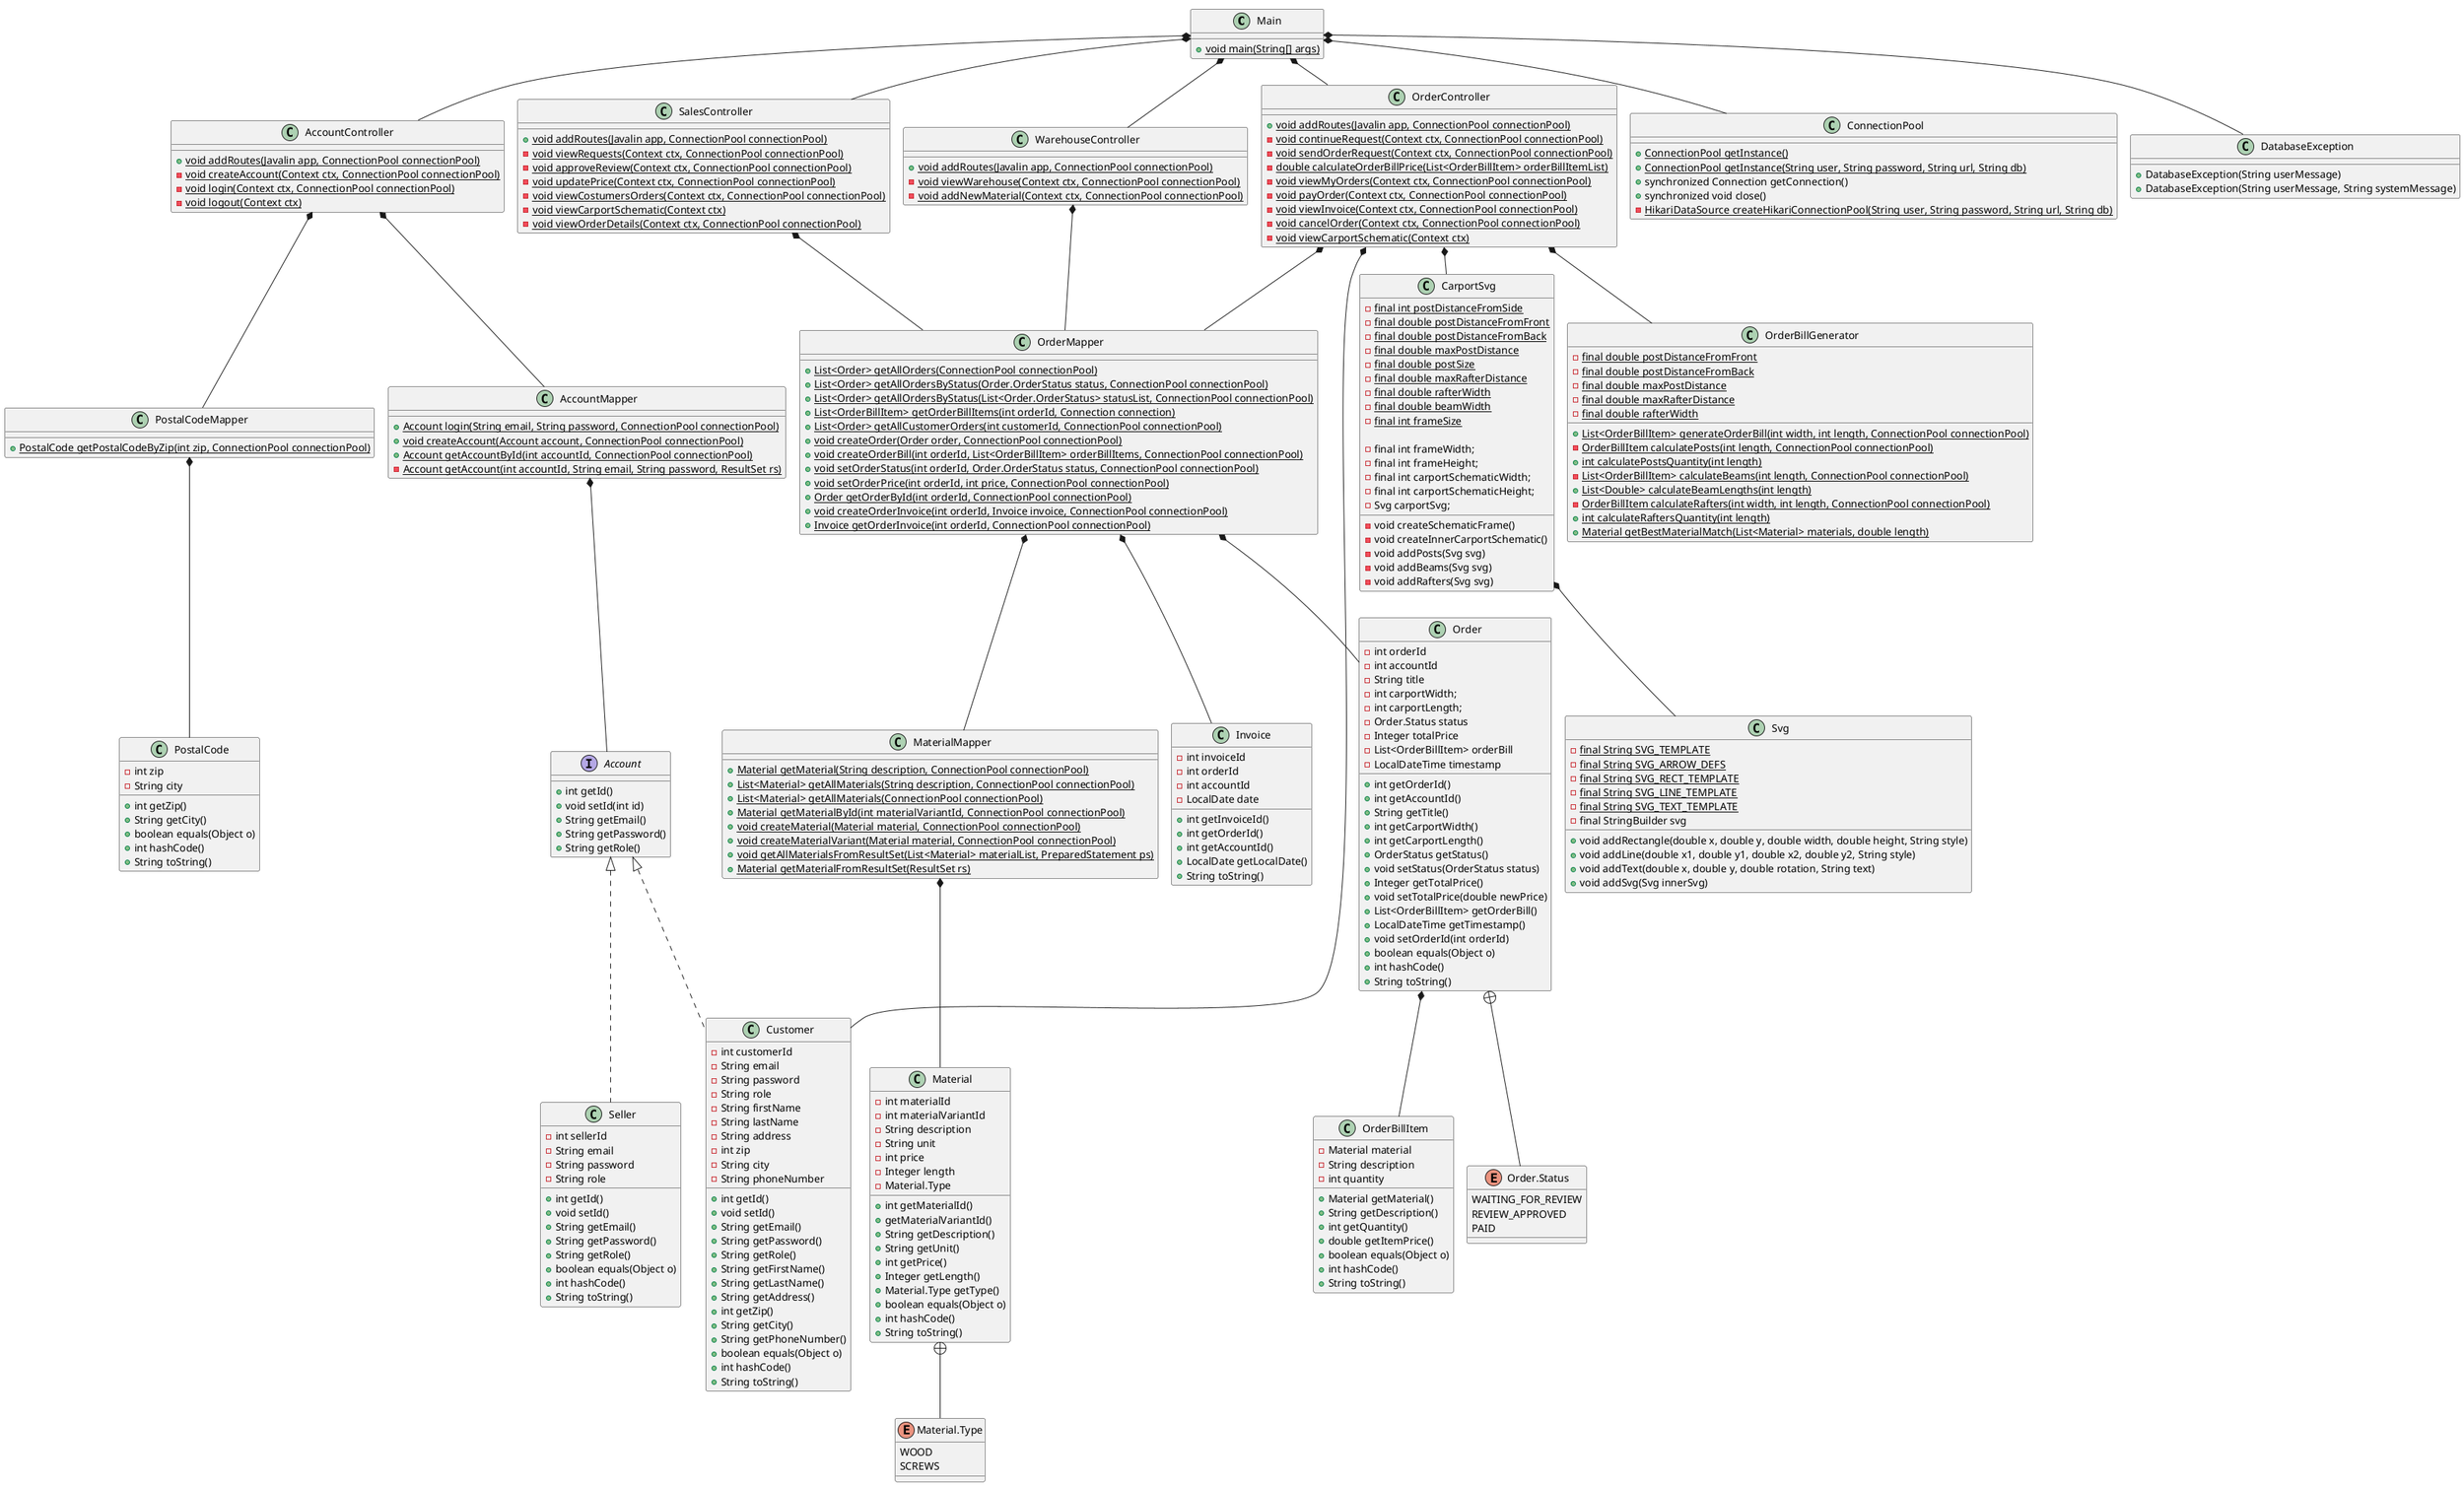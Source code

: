 @startuml
'https://plantuml.com/class-diagram
!pragma layout smetana
set separator none

class Main {
    + {static} void main(String[] args)
}

class AccountController {
    + {static} void addRoutes(Javalin app, ConnectionPool connectionPool)
    - {static} void createAccount(Context ctx, ConnectionPool connectionPool)
    - {static} void login(Context ctx, ConnectionPool connectionPool)
    - {static} void logout(Context ctx)
}

class SalesController {
    + {static} void addRoutes(Javalin app, ConnectionPool connectionPool)
    - {static} void viewRequests(Context ctx, ConnectionPool connectionPool)
    - {static} void approveReview(Context ctx, ConnectionPool connectionPool)
    - {static} void updatePrice(Context ctx, ConnectionPool connectionPool)
    - {static} void viewCostumersOrders(Context ctx, ConnectionPool connectionPool)
    - {static} void viewCarportSchematic(Context ctx)
    - {static} void viewOrderDetails(Context ctx, ConnectionPool connectionPool)
}

class OrderController {
    + {static} void addRoutes(Javalin app, ConnectionPool connectionPool)
    - {static} void continueRequest(Context ctx, ConnectionPool connectionPool)
    - {static} void sendOrderRequest(Context ctx, ConnectionPool connectionPool)
    - {static} double calculateOrderBillPrice(List<OrderBillItem> orderBillItemList)
    - {static} void viewMyOrders(Context ctx, ConnectionPool connectionPool)
    - {static} void payOrder(Context ctx, ConnectionPool connectionPool)
    - {static} void viewInvoice(Context ctx, ConnectionPool connectionPool)
    - {static} void cancelOrder(Context ctx, ConnectionPool connectionPool)
    - {static} void viewCarportSchematic(Context ctx)
}

class WarehouseController {
    + {static} void addRoutes(Javalin app, ConnectionPool connectionPool)
    - {static} void viewWarehouse(Context ctx, ConnectionPool connectionPool)
    - {static} void addNewMaterial(Context ctx, ConnectionPool connectionPool)
}

class AccountMapper {
    + {static} Account login(String email, String password, ConnectionPool connectionPool)
    + {static} void createAccount(Account account, ConnectionPool connectionPool)
    + {static} Account getAccountById(int accountId, ConnectionPool connectionPool)
    - {static} Account getAccount(int accountId, String email, String password, ResultSet rs)
}

class OrderMapper {
    + {static} List<Order> getAllOrders(ConnectionPool connectionPool)
    + {static} List<Order> getAllOrdersByStatus(Order.OrderStatus status, ConnectionPool connectionPool)
    + {static} List<Order> getAllOrdersByStatus(List<Order.OrderStatus> statusList, ConnectionPool connectionPool)
    + {static} List<OrderBillItem> getOrderBillItems(int orderId, Connection connection)
    + {static} List<Order> getAllCustomerOrders(int customerId, ConnectionPool connectionPool)
    + {static} void createOrder(Order order, ConnectionPool connectionPool)
    + {static} void createOrderBill(int orderId, List<OrderBillItem> orderBillItems, ConnectionPool connectionPool)
    + {static} void setOrderStatus(int orderId, Order.OrderStatus status, ConnectionPool connectionPool)
    + {static} void setOrderPrice(int orderId, int price, ConnectionPool connectionPool)
    + {static} Order getOrderById(int orderId, ConnectionPool connectionPool)
    + {static} void createOrderInvoice(int orderId, Invoice invoice, ConnectionPool connectionPool)
    + {static} Invoice getOrderInvoice(int orderId, ConnectionPool connectionPool)
}

class MaterialMapper {
    + {static} Material getMaterial(String description, ConnectionPool connectionPool)
    + {static} List<Material> getAllMaterials(String description, ConnectionPool connectionPool)
    + {static} List<Material> getAllMaterials(ConnectionPool connectionPool)
    + {static} Material getMaterialById(int materialVariantId, ConnectionPool connectionPool)
    + {static} void createMaterial(Material material, ConnectionPool connectionPool)
    + {static} void createMaterialVariant(Material material, ConnectionPool connectionPool)
    + {static} void getAllMaterialsFromResultSet(List<Material> materialList, PreparedStatement ps)
    + {static} Material getMaterialFromResultSet(ResultSet rs)
}

class PostalCodeMapper {
    + {static} PostalCode getPostalCodeByZip(int zip, ConnectionPool connectionPool)
}

class ConnectionPool {
    + {static} ConnectionPool getInstance()
    + {static} ConnectionPool getInstance(String user, String password, String url, String db)
    + synchronized Connection getConnection()
    + synchronized void close()
    - {static} HikariDataSource createHikariConnectionPool(String user, String password, String url, String db)
}

class DatabaseException {
    + DatabaseException(String userMessage)
    + DatabaseException(String userMessage, String systemMessage)
}

class CarportSvg {
    - {static} final int postDistanceFromSide
    - {static} final double postDistanceFromFront
    - {static} final double postDistanceFromBack
    - {static} final double maxPostDistance
    - {static} final double postSize
    - {static} final double maxRafterDistance
    - {static} final double rafterWidth
    - {static} final double beamWidth
    - {static} final int frameSize

    - final int frameWidth;
    - final int frameHeight;
    - final int carportSchematicWidth;
    - final int carportSchematicHeight;
    - Svg carportSvg;

    - void createSchematicFrame()
    - void createInnerCarportSchematic()
    - void addPosts(Svg svg)
    - void addBeams(Svg svg)
    - void addRafters(Svg svg)
}

interface Account {
    + int getId()
    + void setId(int id)
    + String getEmail()
    + String getPassword()
    + String getRole()
}

class Seller implements Account {
    - int sellerId
    - String email
    - String password
    - String role

    + int getId()
    + void setId()
    + String getEmail()
    + String getPassword()
    + String getRole()
    + boolean equals(Object o)
    + int hashCode()
    + String toString()
}

class Customer implements Account {
    - int customerId
    - String email
    - String password
    - String role
    - String firstName
    - String lastName
    - String address
    - int zip
    - String city
    - String phoneNumber

    + int getId()
    + void setId()
    + String getEmail()
    + String getPassword()
    + String getRole()
    + String getFirstName()
    + String getLastName()
    + String getAddress()
    + int getZip()
    + String getCity()
    + String getPhoneNumber()
    + boolean equals(Object o)
    + int hashCode()
    + String toString()
}

class OrderBillGenerator {
    - {static} final double postDistanceFromFront
    - {static} final double postDistanceFromBack
    - {static} final double maxPostDistance
    - {static} final double maxRafterDistance
    - {static} final double rafterWidth

    + {static} List<OrderBillItem> generateOrderBill(int width, int length, ConnectionPool connectionPool)
    - {static} OrderBillItem calculatePosts(int length, ConnectionPool connectionPool)
    + {static} int calculatePostsQuantity(int length)
    - {static} List<OrderBillItem> calculateBeams(int length, ConnectionPool connectionPool)
    + {static} List<Double> calculateBeamLengths(int length)
    - {static} OrderBillItem calculateRafters(int width, int length, ConnectionPool connectionPool)
    + {static} int calculateRaftersQuantity(int length)
    + {static} Material getBestMaterialMatch(List<Material> materials, double length)
}

class Svg {
    - {static} final String SVG_TEMPLATE
    - {static} final String SVG_ARROW_DEFS
    - {static} final String SVG_RECT_TEMPLATE
    - {static} final String SVG_LINE_TEMPLATE
    - {static} final String SVG_TEXT_TEMPLATE
    - final StringBuilder svg

    + void addRectangle(double x, double y, double width, double height, String style)
    + void addLine(double x1, double y1, double x2, double y2, String style)
    + void addText(double x, double y, double rotation, String text)
    + void addSvg(Svg innerSvg)
}

class Order {
    - int orderId
    - int accountId
    - String title
    - int carportWidth;
    - int carportLength;
    - Order.Status status
    - Integer totalPrice
    - List<OrderBillItem> orderBill
    - LocalDateTime timestamp

    + int getOrderId()
    + int getAccountId()
    + String getTitle()
    + int getCarportWidth()
    + int getCarportLength()
    + OrderStatus getStatus()
    + void setStatus(OrderStatus status)
    + Integer getTotalPrice()
    + void setTotalPrice(double newPrice)
    + List<OrderBillItem> getOrderBill()
    + LocalDateTime getTimestamp()
    + void setOrderId(int orderId)
    + boolean equals(Object o)
    + int hashCode()
    + String toString()
}

enum Order.Status {
    WAITING_FOR_REVIEW
    REVIEW_APPROVED
    PAID
}

class OrderBillItem {
    - Material material
    - String description
    - int quantity

    + Material getMaterial()
    + String getDescription()
    + int getQuantity()
    + double getItemPrice()
    + boolean equals(Object o)
    + int hashCode()
    + String toString()
}

class Invoice {
    - int invoiceId
    - int orderId
    - int accountId
    - LocalDate date

    + int getInvoiceId()
    + int getOrderId()
    + int getAccountId()
    + LocalDate getLocalDate()
    + String toString()
}

class PostalCode {
    - int zip
    - String city

    + int getZip()
    + String getCity()
    + boolean equals(Object o)
    + int hashCode()
    + String toString()
}

class Material {
    - int materialId
    - int materialVariantId
    - String description
    - String unit
    - int price
    - Integer length
    - Material.Type

    + int getMaterialId()
    + getMaterialVariantId()
    + String getDescription()
    + String getUnit()
    + int getPrice()
    + Integer getLength()
    + Material.Type getType()
    + boolean equals(Object o)
    + int hashCode()
    + String toString()
}

enum Material.Type {
    WOOD
    SCREWS
}

Main *-- AccountController
Main *-- OrderController
Main *-- SalesController
Main *-- WarehouseController
Main *-- DatabaseException
Main *-- ConnectionPool

AccountController *-- AccountMapper
OrderController *-- OrderMapper
SalesController *-- OrderMapper

AccountController *-- PostalCodeMapper
OrderController *-- CarportSvg
OrderController *-- OrderBillGenerator
OrderController *-- Customer
WarehouseController *-- OrderMapper

AccountMapper *-- Account
OrderMapper *-- Order
OrderMapper *-- Invoice
OrderMapper *-- MaterialMapper
MaterialMapper *-- Material

PostalCodeMapper *-- PostalCode
Order *-- OrderBillItem
Order +-- Order.Status

Material +-- Material.Type

CarportSvg *-- Svg

@enduml